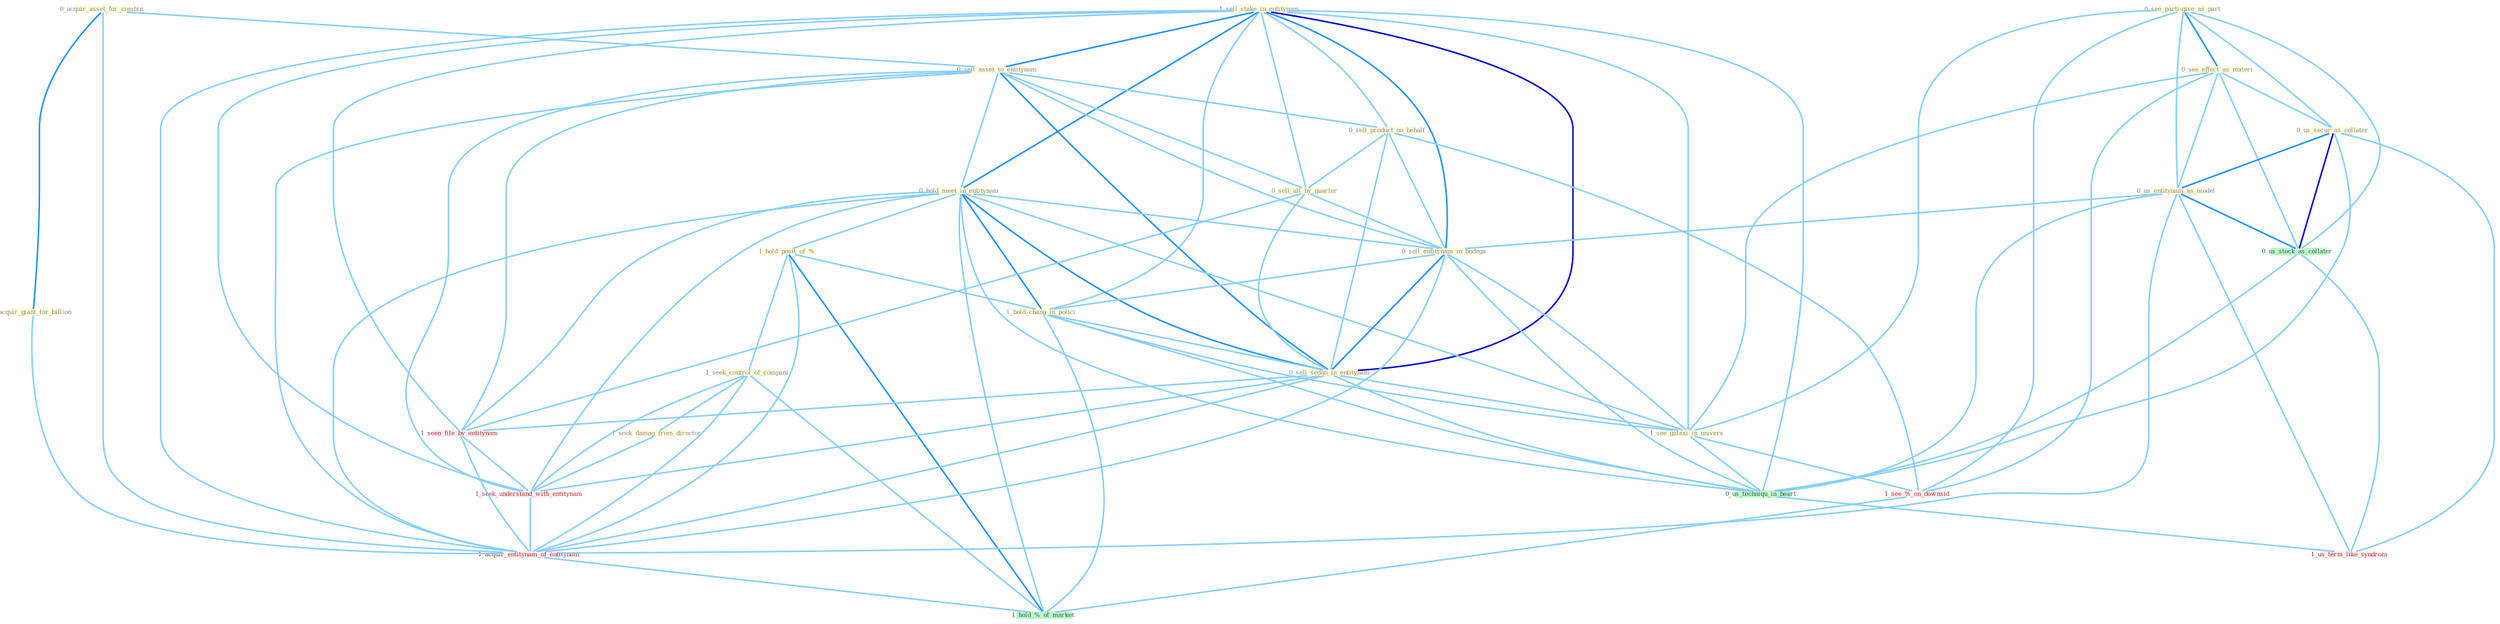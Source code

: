 Graph G{ 
    node
    [shape=polygon,style=filled,width=.5,height=.06,color="#BDFCC9",fixedsize=true,fontsize=4,
    fontcolor="#2f4f4f"];
    {node
    [color="#ffffe0", fontcolor="#8b7d6b"] "1_sell_stake_in_entitynam " "0_acquir_asset_for_combin " "0_sell_asset_to_entitynam " "0_hold_meet_in_entitynam " "1_hold_posit_of_% " "0_sell_product_on_behalf " "1_seek_control_of_compani " "0_sell_all_by_quarter " "0_acquir_giant_for_billion " "0_see_parti-give_as_part " "0_see_effect_as_materi " "0_us_secur_as_collater " "1_seek_damag_from_director " "0_us_entitynam_as_model " "0_sell_entitynam_in_bodega " "1_hold_chang_in_polici " "0_sell_sedan_in_entitynam " "1_see_galaxi_in_univers "}
{node [color="#fff0f5", fontcolor="#b22222"] "1_seen_file_by_entitynam " "1_seek_understand_with_entitynam " "1_acquir_entitynam_of_entitynam " "1_see_%_on_downsid " "1_us_term_like_syndrom "}
edge [color="#B0E2FF"];

	"1_sell_stake_in_entitynam " -- "0_sell_asset_to_entitynam " [w="2", color="#1e90ff" , len=0.8];
	"1_sell_stake_in_entitynam " -- "0_hold_meet_in_entitynam " [w="2", color="#1e90ff" , len=0.8];
	"1_sell_stake_in_entitynam " -- "0_sell_product_on_behalf " [w="1", color="#87cefa" ];
	"1_sell_stake_in_entitynam " -- "0_sell_all_by_quarter " [w="1", color="#87cefa" ];
	"1_sell_stake_in_entitynam " -- "0_sell_entitynam_in_bodega " [w="2", color="#1e90ff" , len=0.8];
	"1_sell_stake_in_entitynam " -- "1_hold_chang_in_polici " [w="1", color="#87cefa" ];
	"1_sell_stake_in_entitynam " -- "0_sell_sedan_in_entitynam " [w="3", color="#0000cd" , len=0.6];
	"1_sell_stake_in_entitynam " -- "1_see_galaxi_in_univers " [w="1", color="#87cefa" ];
	"1_sell_stake_in_entitynam " -- "1_seen_file_by_entitynam " [w="1", color="#87cefa" ];
	"1_sell_stake_in_entitynam " -- "1_seek_understand_with_entitynam " [w="1", color="#87cefa" ];
	"1_sell_stake_in_entitynam " -- "1_acquir_entitynam_of_entitynam " [w="1", color="#87cefa" ];
	"1_sell_stake_in_entitynam " -- "0_us_techniqu_in_heart " [w="1", color="#87cefa" ];
	"0_acquir_asset_for_combin " -- "0_sell_asset_to_entitynam " [w="1", color="#87cefa" ];
	"0_acquir_asset_for_combin " -- "0_acquir_giant_for_billion " [w="2", color="#1e90ff" , len=0.8];
	"0_acquir_asset_for_combin " -- "1_acquir_entitynam_of_entitynam " [w="1", color="#87cefa" ];
	"0_sell_asset_to_entitynam " -- "0_hold_meet_in_entitynam " [w="1", color="#87cefa" ];
	"0_sell_asset_to_entitynam " -- "0_sell_product_on_behalf " [w="1", color="#87cefa" ];
	"0_sell_asset_to_entitynam " -- "0_sell_all_by_quarter " [w="1", color="#87cefa" ];
	"0_sell_asset_to_entitynam " -- "0_sell_entitynam_in_bodega " [w="1", color="#87cefa" ];
	"0_sell_asset_to_entitynam " -- "0_sell_sedan_in_entitynam " [w="2", color="#1e90ff" , len=0.8];
	"0_sell_asset_to_entitynam " -- "1_seen_file_by_entitynam " [w="1", color="#87cefa" ];
	"0_sell_asset_to_entitynam " -- "1_seek_understand_with_entitynam " [w="1", color="#87cefa" ];
	"0_sell_asset_to_entitynam " -- "1_acquir_entitynam_of_entitynam " [w="1", color="#87cefa" ];
	"0_hold_meet_in_entitynam " -- "1_hold_posit_of_% " [w="1", color="#87cefa" ];
	"0_hold_meet_in_entitynam " -- "0_sell_entitynam_in_bodega " [w="1", color="#87cefa" ];
	"0_hold_meet_in_entitynam " -- "1_hold_chang_in_polici " [w="2", color="#1e90ff" , len=0.8];
	"0_hold_meet_in_entitynam " -- "0_sell_sedan_in_entitynam " [w="2", color="#1e90ff" , len=0.8];
	"0_hold_meet_in_entitynam " -- "1_see_galaxi_in_univers " [w="1", color="#87cefa" ];
	"0_hold_meet_in_entitynam " -- "1_seen_file_by_entitynam " [w="1", color="#87cefa" ];
	"0_hold_meet_in_entitynam " -- "1_seek_understand_with_entitynam " [w="1", color="#87cefa" ];
	"0_hold_meet_in_entitynam " -- "1_acquir_entitynam_of_entitynam " [w="1", color="#87cefa" ];
	"0_hold_meet_in_entitynam " -- "0_us_techniqu_in_heart " [w="1", color="#87cefa" ];
	"0_hold_meet_in_entitynam " -- "1_hold_%_of_market " [w="1", color="#87cefa" ];
	"1_hold_posit_of_% " -- "1_seek_control_of_compani " [w="1", color="#87cefa" ];
	"1_hold_posit_of_% " -- "1_hold_chang_in_polici " [w="1", color="#87cefa" ];
	"1_hold_posit_of_% " -- "1_acquir_entitynam_of_entitynam " [w="1", color="#87cefa" ];
	"1_hold_posit_of_% " -- "1_hold_%_of_market " [w="2", color="#1e90ff" , len=0.8];
	"0_sell_product_on_behalf " -- "0_sell_all_by_quarter " [w="1", color="#87cefa" ];
	"0_sell_product_on_behalf " -- "0_sell_entitynam_in_bodega " [w="1", color="#87cefa" ];
	"0_sell_product_on_behalf " -- "0_sell_sedan_in_entitynam " [w="1", color="#87cefa" ];
	"0_sell_product_on_behalf " -- "1_see_%_on_downsid " [w="1", color="#87cefa" ];
	"1_seek_control_of_compani " -- "1_seek_damag_from_director " [w="1", color="#87cefa" ];
	"1_seek_control_of_compani " -- "1_seek_understand_with_entitynam " [w="1", color="#87cefa" ];
	"1_seek_control_of_compani " -- "1_acquir_entitynam_of_entitynam " [w="1", color="#87cefa" ];
	"1_seek_control_of_compani " -- "1_hold_%_of_market " [w="1", color="#87cefa" ];
	"0_sell_all_by_quarter " -- "0_sell_entitynam_in_bodega " [w="1", color="#87cefa" ];
	"0_sell_all_by_quarter " -- "0_sell_sedan_in_entitynam " [w="1", color="#87cefa" ];
	"0_sell_all_by_quarter " -- "1_seen_file_by_entitynam " [w="1", color="#87cefa" ];
	"0_acquir_giant_for_billion " -- "1_acquir_entitynam_of_entitynam " [w="1", color="#87cefa" ];
	"0_see_parti-give_as_part " -- "0_see_effect_as_materi " [w="2", color="#1e90ff" , len=0.8];
	"0_see_parti-give_as_part " -- "0_us_secur_as_collater " [w="1", color="#87cefa" ];
	"0_see_parti-give_as_part " -- "0_us_entitynam_as_model " [w="1", color="#87cefa" ];
	"0_see_parti-give_as_part " -- "1_see_galaxi_in_univers " [w="1", color="#87cefa" ];
	"0_see_parti-give_as_part " -- "0_us_stock_as_collater " [w="1", color="#87cefa" ];
	"0_see_parti-give_as_part " -- "1_see_%_on_downsid " [w="1", color="#87cefa" ];
	"0_see_effect_as_materi " -- "0_us_secur_as_collater " [w="1", color="#87cefa" ];
	"0_see_effect_as_materi " -- "0_us_entitynam_as_model " [w="1", color="#87cefa" ];
	"0_see_effect_as_materi " -- "1_see_galaxi_in_univers " [w="1", color="#87cefa" ];
	"0_see_effect_as_materi " -- "0_us_stock_as_collater " [w="1", color="#87cefa" ];
	"0_see_effect_as_materi " -- "1_see_%_on_downsid " [w="1", color="#87cefa" ];
	"0_us_secur_as_collater " -- "0_us_entitynam_as_model " [w="2", color="#1e90ff" , len=0.8];
	"0_us_secur_as_collater " -- "0_us_stock_as_collater " [w="3", color="#0000cd" , len=0.6];
	"0_us_secur_as_collater " -- "0_us_techniqu_in_heart " [w="1", color="#87cefa" ];
	"0_us_secur_as_collater " -- "1_us_term_like_syndrom " [w="1", color="#87cefa" ];
	"1_seek_damag_from_director " -- "1_seek_understand_with_entitynam " [w="1", color="#87cefa" ];
	"0_us_entitynam_as_model " -- "0_sell_entitynam_in_bodega " [w="1", color="#87cefa" ];
	"0_us_entitynam_as_model " -- "0_us_stock_as_collater " [w="2", color="#1e90ff" , len=0.8];
	"0_us_entitynam_as_model " -- "1_acquir_entitynam_of_entitynam " [w="1", color="#87cefa" ];
	"0_us_entitynam_as_model " -- "0_us_techniqu_in_heart " [w="1", color="#87cefa" ];
	"0_us_entitynam_as_model " -- "1_us_term_like_syndrom " [w="1", color="#87cefa" ];
	"0_sell_entitynam_in_bodega " -- "1_hold_chang_in_polici " [w="1", color="#87cefa" ];
	"0_sell_entitynam_in_bodega " -- "0_sell_sedan_in_entitynam " [w="2", color="#1e90ff" , len=0.8];
	"0_sell_entitynam_in_bodega " -- "1_see_galaxi_in_univers " [w="1", color="#87cefa" ];
	"0_sell_entitynam_in_bodega " -- "1_acquir_entitynam_of_entitynam " [w="1", color="#87cefa" ];
	"0_sell_entitynam_in_bodega " -- "0_us_techniqu_in_heart " [w="1", color="#87cefa" ];
	"1_hold_chang_in_polici " -- "0_sell_sedan_in_entitynam " [w="1", color="#87cefa" ];
	"1_hold_chang_in_polici " -- "1_see_galaxi_in_univers " [w="1", color="#87cefa" ];
	"1_hold_chang_in_polici " -- "0_us_techniqu_in_heart " [w="1", color="#87cefa" ];
	"1_hold_chang_in_polici " -- "1_hold_%_of_market " [w="1", color="#87cefa" ];
	"0_sell_sedan_in_entitynam " -- "1_see_galaxi_in_univers " [w="1", color="#87cefa" ];
	"0_sell_sedan_in_entitynam " -- "1_seen_file_by_entitynam " [w="1", color="#87cefa" ];
	"0_sell_sedan_in_entitynam " -- "1_seek_understand_with_entitynam " [w="1", color="#87cefa" ];
	"0_sell_sedan_in_entitynam " -- "1_acquir_entitynam_of_entitynam " [w="1", color="#87cefa" ];
	"0_sell_sedan_in_entitynam " -- "0_us_techniqu_in_heart " [w="1", color="#87cefa" ];
	"1_see_galaxi_in_univers " -- "0_us_techniqu_in_heart " [w="1", color="#87cefa" ];
	"1_see_galaxi_in_univers " -- "1_see_%_on_downsid " [w="1", color="#87cefa" ];
	"1_seen_file_by_entitynam " -- "1_seek_understand_with_entitynam " [w="1", color="#87cefa" ];
	"1_seen_file_by_entitynam " -- "1_acquir_entitynam_of_entitynam " [w="1", color="#87cefa" ];
	"0_us_stock_as_collater " -- "0_us_techniqu_in_heart " [w="1", color="#87cefa" ];
	"0_us_stock_as_collater " -- "1_us_term_like_syndrom " [w="1", color="#87cefa" ];
	"1_seek_understand_with_entitynam " -- "1_acquir_entitynam_of_entitynam " [w="1", color="#87cefa" ];
	"1_acquir_entitynam_of_entitynam " -- "1_hold_%_of_market " [w="1", color="#87cefa" ];
	"0_us_techniqu_in_heart " -- "1_us_term_like_syndrom " [w="1", color="#87cefa" ];
	"1_see_%_on_downsid " -- "1_hold_%_of_market " [w="1", color="#87cefa" ];
}
